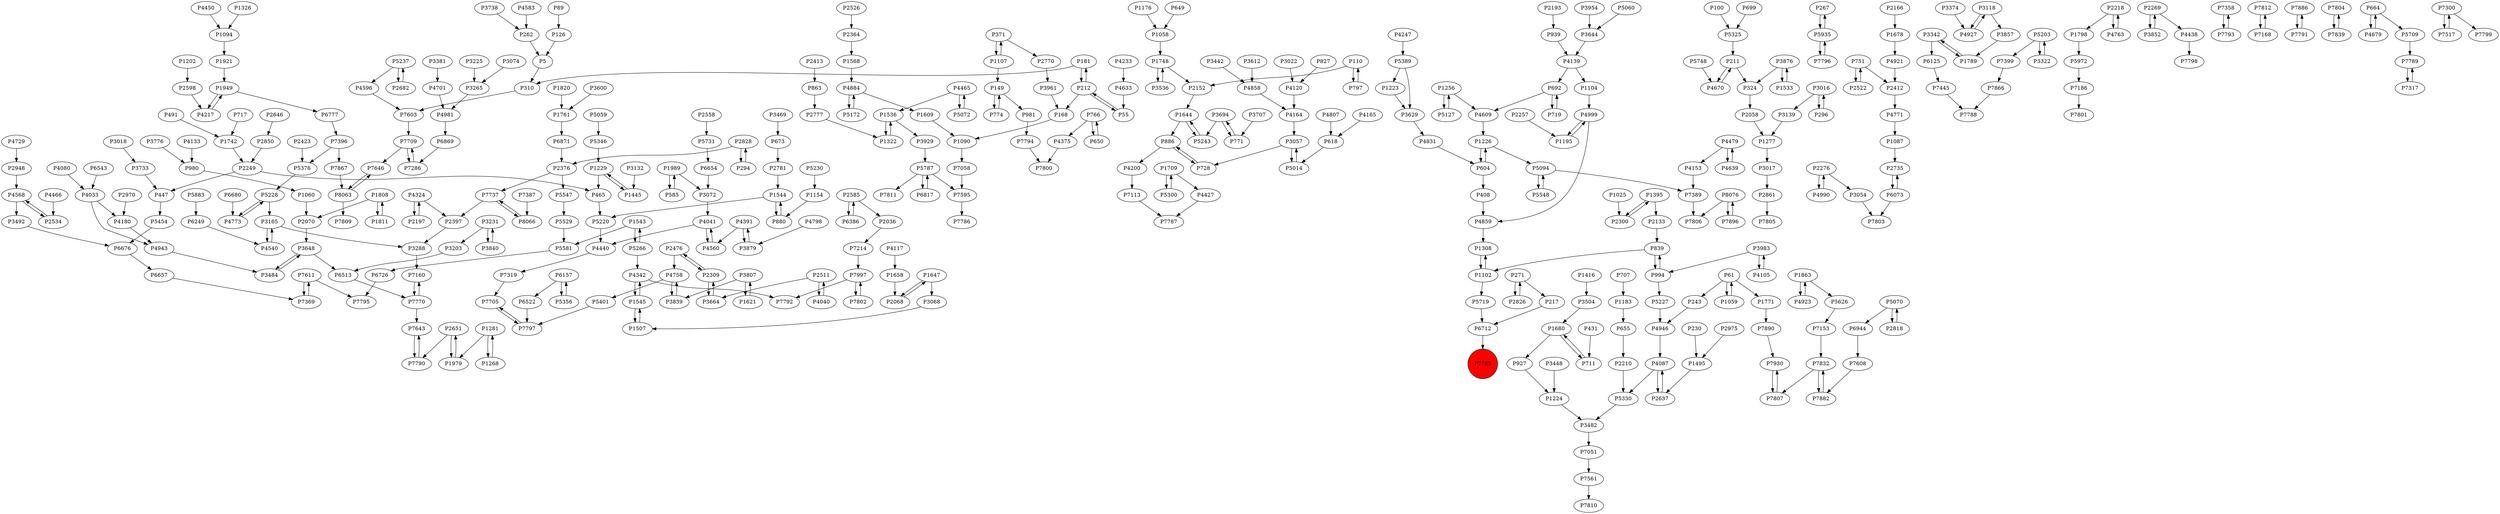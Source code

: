 digraph {
	P181 -> P310
	P7705 -> P7797
	P1921 -> P1949
	P2850 -> P2249
	P1176 -> P1058
	P1256 -> P5127
	P1863 -> P4923
	P2036 -> P7214
	P217 -> P6712
	P3017 -> P2861
	P1709 -> P5300
	P6680 -> P4773
	P2300 -> P1395
	P3664 -> P2309
	P267 -> P5935
	P3165 -> P3288
	P89 -> P126
	P4427 -> P7787
	P1820 -> P1761
	P6157 -> P6522
	P1223 -> P3629
	P181 -> P212
	P839 -> P994
	P7794 -> P7800
	P7611 -> P7795
	P4670 -> P211
	P4033 -> P4180
	P618 -> P5014
	P7153 -> P7832
	P4105 -> P3983
	P3504 -> P1680
	P324 -> P2058
	P5548 -> P5094
	P886 -> P4200
	P4921 -> P2412
	P1761 -> P6871
	P7797 -> P7705
	P4999 -> P1195
	P4807 -> P618
	P7866 -> P7788
	P8076 -> P7806
	P2276 -> P4990
	P5581 -> P6726
	P1798 -> P5972
	P4568 -> P3492
	P7608 -> P7882
	P2522 -> P751
	P5376 -> P5228
	P2058 -> P1277
	P4438 -> P7798
	P1322 -> P1536
	P7737 -> P8066
	P1647 -> P3068
	P3852 -> P2269
	P6777 -> P7396
	P7832 -> P7882
	P751 -> P2522
	P7358 -> P7793
	P2970 -> P4180
	P5237 -> P4596
	P6944 -> P7608
	P4087 -> P2637
	P4041 -> P4560
	P2070 -> P3648
	P1678 -> P4921
	P4117 -> P1658
	P6869 -> P7286
	P3776 -> P980
	P4583 -> P262
	P1183 -> P655
	P2646 -> P2850
	P3016 -> P3139
	P3022 -> P4120
	P2423 -> P5376
	P7051 -> P7561
	P827 -> P4120
	P7399 -> P7866
	P6726 -> P7795
	P8066 -> P7737
	P1416 -> P3504
	P5748 -> P4670
	P5266 -> P1543
	P3016 -> P296
	P6125 -> P7445
	P4217 -> P1949
	P4041 -> P4440
	P126 -> P5
	P262 -> P5
	P4120 -> P4164
	P5203 -> P3322
	P7807 -> P7930
	P7709 -> P7286
	P1658 -> P2068
	P5243 -> P1644
	P7160 -> P7770
	P2476 -> P2309
	P3738 -> P262
	P4033 -> P4943
	P2249 -> P447
	P7867 -> P8063
	P2511 -> P4040
	P863 -> P2777
	P168 -> P1090
	P1256 -> P4609
	P5719 -> P6712
	P4798 -> P3879
	P585 -> P1989
	P465 -> P5220
	P3018 -> P3733
	P728 -> P886
	P994 -> P839
	P4596 -> P7603
	P7812 -> P7168
	P3342 -> P1789
	P4633 -> P55
	P1644 -> P5243
	P1058 -> P1748
	P2269 -> P4438
	P1544 -> P880
	P2826 -> P271
	P3442 -> P4858
	P4943 -> P3484
	P2975 -> P1495
	P294 -> P2828
	P2651 -> P7790
	P5266 -> P4342
	P3165 -> P4540
	P2828 -> P2376
	P5070 -> P2818
	P7737 -> P2397
	P766 -> P4375
	P4139 -> P692
	P604 -> P1226
	P3961 -> P168
	P5203 -> P7399
	P4946 -> P4087
	P2948 -> P4568
	P7387 -> P8066
	P994 -> P5227
	P1808 -> P1811
	P4342 -> P7792
	P7886 -> P7791
	P3600 -> P1761
	P1281 -> P1979
	P3929 -> P5787
	P6522 -> P7797
	P2364 -> P1568
	P4831 -> P604
	P1644 -> P886
	P4165 -> P618
	P2412 -> P4771
	P649 -> P1058
	P4999 -> P4859
	P4568 -> P2534
	P7890 -> P7930
	P3118 -> P4927
	P2376 -> P7737
	P5935 -> P267
	P371 -> P2770
	P7286 -> P7709
	P7804 -> P7839
	P1609 -> P1090
	P1195 -> P4999
	P4164 -> P3057
	P2269 -> P3852
	P1090 -> P7058
	P5059 -> P5346
	P4981 -> P6869
	P1025 -> P2300
	P4080 -> P4033
	P1102 -> P5719
	P3839 -> P4758
	P774 -> P149
	P271 -> P2826
	P5228 -> P4773
	P7369 -> P7611
	P3857 -> P1789
	P271 -> P217
	P2249 -> P465
	P7595 -> P7786
	P5787 -> P7595
	P7214 -> P7997
	P6073 -> P2735
	P7839 -> P7804
	P7058 -> P7595
	P4771 -> P1087
	P6513 -> P7770
	P3536 -> P1748
	P1771 -> P7890
	P6386 -> P2585
	P1094 -> P1921
	P4391 -> P4560
	P3448 -> P1224
	P1087 -> P2735
	P3983 -> P994
	P61 -> P243
	P4858 -> P4164
	P1107 -> P149
	P797 -> P110
	P4200 -> P7113
	P880 -> P1544
	P7789 -> P7317
	P692 -> P4609
	P5389 -> P1223
	P3054 -> P7803
	P230 -> P1495
	P4758 -> P3839
	P771 -> P3694
	P4679 -> P664
	P4133 -> P980
	P4342 -> P1545
	P408 -> P4859
	P2511 -> P3664
	P7300 -> P7517
	P4609 -> P1226
	P5228 -> P3165
	P5325 -> P211
	P1536 -> P3929
	P3482 -> P7051
	P371 -> P1107
	P4990 -> P2276
	P1445 -> P1229
	P7896 -> P8076
	P7300 -> P7799
	P4087 -> P5330
	P1226 -> P5094
	P1277 -> P3017
	P5094 -> P7389
	P5070 -> P6944
	P7168 -> P7812
	P3983 -> P4105
	P655 -> P2210
	P5060 -> P3644
	P3954 -> P3644
	P5709 -> P7789
	P5883 -> P6249
	P7997 -> P7792
	P1543 -> P5581
	P1202 -> P2598
	P6073 -> P7803
	P1395 -> P2133
	P1979 -> P2651
	P4040 -> P2511
	P1060 -> P2070
	P2218 -> P4763
	P1107 -> P371
	P5529 -> P5581
	P6654 -> P3072
	P2828 -> P294
	P4758 -> P5401
	P5 -> P310
	P3879 -> P4391
	P4153 -> P7389
	P3807 -> P1621
	P1789 -> P3342
	P4180 -> P4943
	P149 -> P774
	P1229 -> P1445
	P4859 -> P1308
	P3694 -> P5243
	P3840 -> P3231
	P664 -> P5709
	P3469 -> P673
	P3492 -> P6676
	P7186 -> P7801
	P5346 -> P1229
	P4465 -> P1536
	P2598 -> P4217
	P5230 -> P1154
	P2861 -> P7805
	P4763 -> P2218
	P1647 -> P2068
	P1268 -> P1281
	P2651 -> P1979
	P7646 -> P8063
	P7882 -> P7832
	P1748 -> P3536
	P7997 -> P7802
	P6543 -> P4033
	P5127 -> P1256
	P110 -> P2152
	P3381 -> P4701
	P149 -> P981
	P1989 -> P3072
	P3072 -> P4041
	P4391 -> P3879
	P1949 -> P6777
	P4247 -> P5389
	P1059 -> P61
	P5227 -> P4946
	P5220 -> P4440
	P3648 -> P3484
	P8076 -> P7896
	P1326 -> P1094
	P2193 -> P939
	P4139 -> P1104
	P1543 -> P5266
	P2558 -> P5731
	P7770 -> P7643
	P2413 -> P863
	P7770 -> P7160
	P61 -> P1771
	P1545 -> P4342
	P2276 -> P3054
	P61 -> P1059
	P5172 -> P4884
	P2534 -> P4568
	P1226 -> P604
	P2777 -> P1322
	P1949 -> P4217
	P2309 -> P3664
	P7396 -> P7867
	P4375 -> P7800
	P2397 -> P3288
	P7796 -> P5935
	P2166 -> P1678
	P5626 -> P7153
	P2376 -> P5547
	P7396 -> P5376
	P1536 -> P1322
	P1680 -> P711
	P6676 -> P6657
	P2309 -> P2476
	P5972 -> P7186
	P2476 -> P4758
	P4233 -> P4633
	P4773 -> P5228
	P707 -> P1183
	P1224 -> P3482
	P7709 -> P7646
	P3231 -> P3203
	P7319 -> P7705
	P3074 -> P3265
	P7790 -> P7643
	P3707 -> P771
	P1495 -> P2637
	P4324 -> P2397
	P1395 -> P2300
	P4465 -> P5072
	P839 -> P1102
	P939 -> P4139
	P692 -> P719
	P5787 -> P6817
	P751 -> P2412
	P100 -> P5325
	P4324 -> P2197
	P3322 -> P5203
	P3694 -> P771
	P7793 -> P7358
	P4479 -> P4153
	P650 -> P766
	P3057 -> P5014
	P296 -> P3016
	P927 -> P1224
	P6817 -> P5787
	P3288 -> P7160
	P6249 -> P4540
	P2781 -> P1544
	P1533 -> P3876
	P212 -> P181
	P3139 -> P1277
	P310 -> P7603
	P3644 -> P4139
	P7802 -> P7997
	P1545 -> P1507
	P491 -> P1742
	P1808 -> P2070
	P5401 -> P7797
	P1308 -> P1102
	P431 -> P711
	P2210 -> P5330
	P6657 -> P7369
	P2818 -> P5070
	P1709 -> P4427
	P5389 -> P3629
	P5014 -> P3057
	P1811 -> P1808
	P4923 -> P1863
	P110 -> P797
	P3612 -> P4858
	P4927 -> P3118
	P3057 -> P728
	P2585 -> P6386
	P3265 -> P4981
	P1281 -> P1268
	P2682 -> P5237
	P2526 -> P2364
	P3374 -> P4927
	P5094 -> P5548
	P4560 -> P4041
	P717 -> P1742
	P3132 -> P1445
	P6871 -> P2376
	P5787 -> P7811
	P3876 -> P324
	P8063 -> P7646
	P7561 -> P7810
	P3876 -> P1533
	P6157 -> P5356
	P699 -> P5325
	P7643 -> P7790
	P2068 -> P1647
	P3629 -> P4831
	P2197 -> P4324
	P1742 -> P2249
	P2218 -> P1798
	P5356 -> P6157
	P766 -> P650
	P7611 -> P7369
	P7930 -> P7807
	P3733 -> P447
	P1568 -> P4884
	P3484 -> P3648
	P4884 -> P5172
	P3231 -> P3840
	P7791 -> P7886
	P4466 -> P2534
	P243 -> P4946
	P4639 -> P4479
	P886 -> P728
	P4701 -> P4981
	P4450 -> P1094
	P4440 -> P7319
	P5237 -> P2682
	P3225 -> P3265
	P1544 -> P5220
	P7317 -> P7789
	P4729 -> P2948
	P212 -> P55
	P5454 -> P6676
	P980 -> P1060
	P719 -> P692
	P4479 -> P4639
	P673 -> P2781
	P2637 -> P4087
	P5072 -> P4465
	P2735 -> P6073
	P2770 -> P3961
	P1102 -> P1308
	P7389 -> P7806
	P2152 -> P1644
	P211 -> P4670
	P7445 -> P7788
	P8063 -> P7809
	P1229 -> P465
	P5935 -> P7796
	P447 -> P5454
	P3203 -> P6513
	P7603 -> P7709
	P212 -> P168
	P2585 -> P2036
	P1680 -> P927
	P1104 -> P4999
	P1863 -> P5626
	P4884 -> P1609
	P7832 -> P7807
	P1507 -> P1545
	P5300 -> P1709
	P211 -> P324
	P2257 -> P1195
	P711 -> P1680
	P2133 -> P839
	P604 -> P408
	P1154 -> P880
	P981 -> P7794
	P5330 -> P3482
	P664 -> P4679
	P55 -> P212
	P1621 -> P3807
	P5547 -> P5529
	P5731 -> P6654
	P3342 -> P6125
	P3648 -> P6513
	P6712 -> P7785
	P3068 -> P1507
	P1989 -> P585
	P1748 -> P2152
	P4540 -> P3165
	P7113 -> P7787
	P7517 -> P7300
	P3807 -> P3839
	P3118 -> P3857
	P7785 [shape=circle]
	P7785 [style=filled]
	P7785 [fillcolor=red]
}